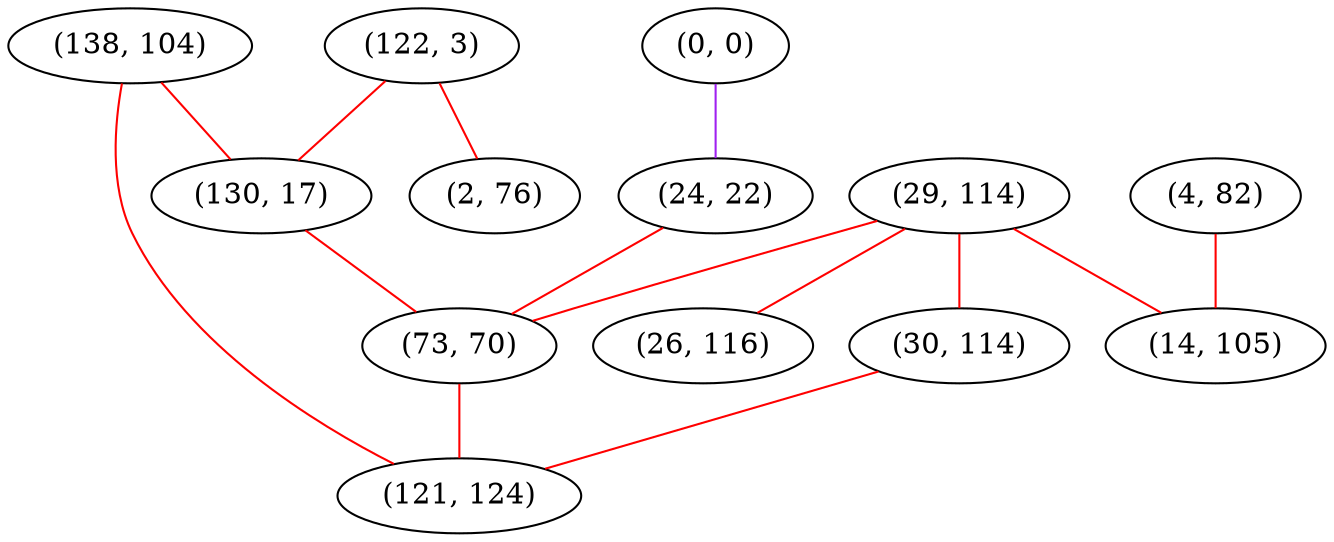 graph "" {
"(138, 104)";
"(0, 0)";
"(29, 114)";
"(26, 116)";
"(4, 82)";
"(122, 3)";
"(2, 76)";
"(130, 17)";
"(24, 22)";
"(14, 105)";
"(30, 114)";
"(73, 70)";
"(121, 124)";
"(138, 104)" -- "(121, 124)"  [color=red, key=0, weight=1];
"(138, 104)" -- "(130, 17)"  [color=red, key=0, weight=1];
"(0, 0)" -- "(24, 22)"  [color=purple, key=0, weight=4];
"(29, 114)" -- "(14, 105)"  [color=red, key=0, weight=1];
"(29, 114)" -- "(30, 114)"  [color=red, key=0, weight=1];
"(29, 114)" -- "(73, 70)"  [color=red, key=0, weight=1];
"(29, 114)" -- "(26, 116)"  [color=red, key=0, weight=1];
"(4, 82)" -- "(14, 105)"  [color=red, key=0, weight=1];
"(122, 3)" -- "(2, 76)"  [color=red, key=0, weight=1];
"(122, 3)" -- "(130, 17)"  [color=red, key=0, weight=1];
"(130, 17)" -- "(73, 70)"  [color=red, key=0, weight=1];
"(24, 22)" -- "(73, 70)"  [color=red, key=0, weight=1];
"(30, 114)" -- "(121, 124)"  [color=red, key=0, weight=1];
"(73, 70)" -- "(121, 124)"  [color=red, key=0, weight=1];
}
